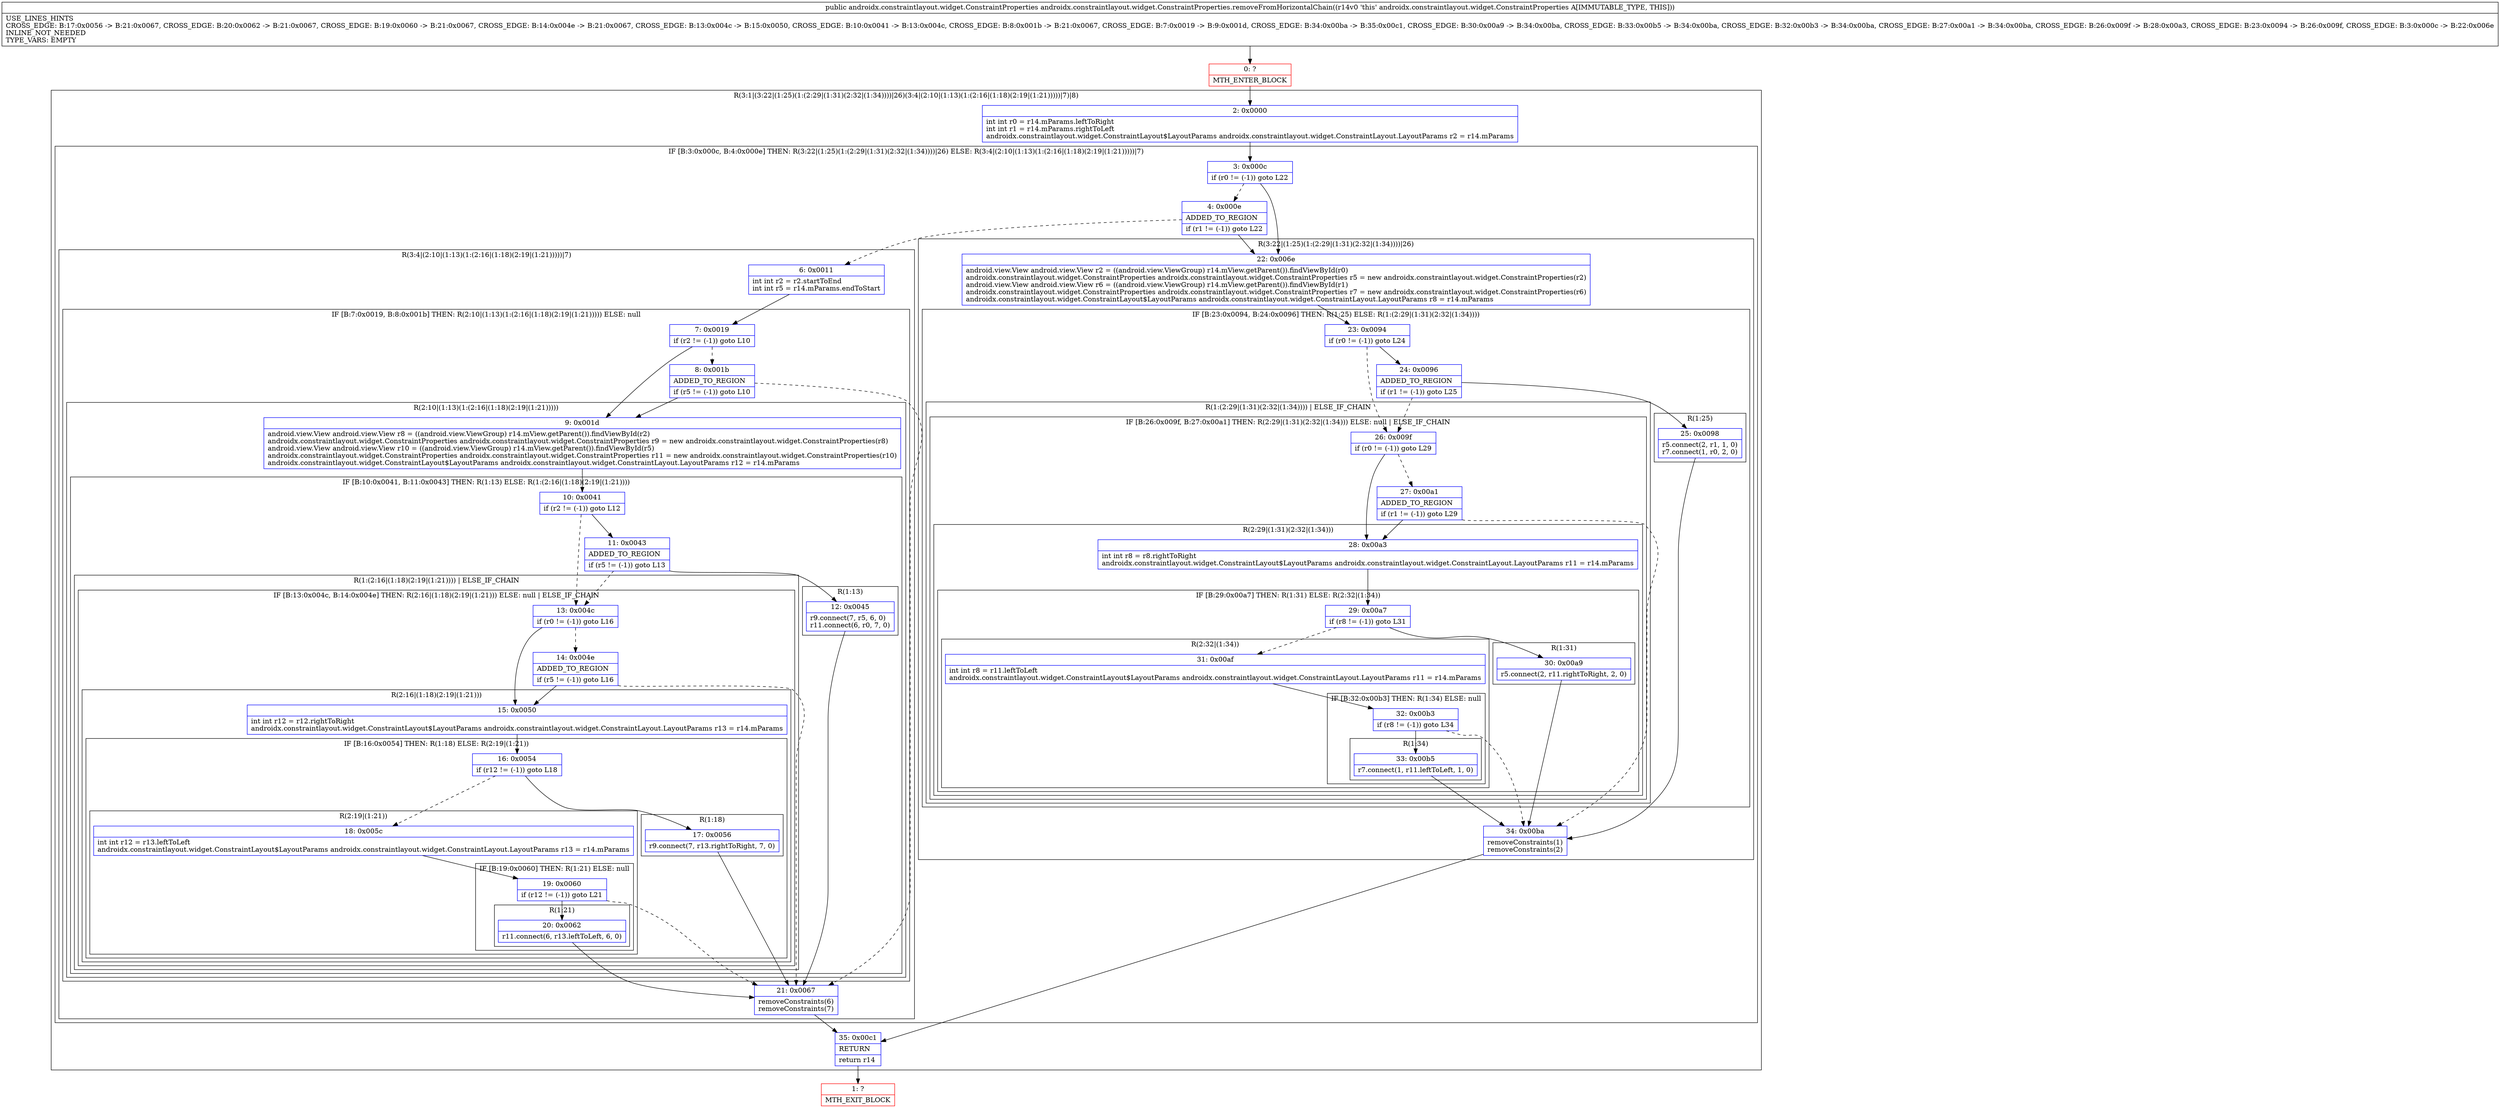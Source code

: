digraph "CFG forandroidx.constraintlayout.widget.ConstraintProperties.removeFromHorizontalChain()Landroidx\/constraintlayout\/widget\/ConstraintProperties;" {
subgraph cluster_Region_2064463661 {
label = "R(3:1|(3:22|(1:25)(1:(2:29|(1:31)(2:32|(1:34))))|26)(3:4|(2:10|(1:13)(1:(2:16|(1:18)(2:19|(1:21)))))|7)|8)";
node [shape=record,color=blue];
Node_2 [shape=record,label="{2\:\ 0x0000|int int r0 = r14.mParams.leftToRight\lint int r1 = r14.mParams.rightToLeft\landroidx.constraintlayout.widget.ConstraintLayout$LayoutParams androidx.constraintlayout.widget.ConstraintLayout.LayoutParams r2 = r14.mParams\l}"];
subgraph cluster_IfRegion_350317239 {
label = "IF [B:3:0x000c, B:4:0x000e] THEN: R(3:22|(1:25)(1:(2:29|(1:31)(2:32|(1:34))))|26) ELSE: R(3:4|(2:10|(1:13)(1:(2:16|(1:18)(2:19|(1:21)))))|7)";
node [shape=record,color=blue];
Node_3 [shape=record,label="{3\:\ 0x000c|if (r0 != (\-1)) goto L22\l}"];
Node_4 [shape=record,label="{4\:\ 0x000e|ADDED_TO_REGION\l|if (r1 != (\-1)) goto L22\l}"];
subgraph cluster_Region_150518583 {
label = "R(3:22|(1:25)(1:(2:29|(1:31)(2:32|(1:34))))|26)";
node [shape=record,color=blue];
Node_22 [shape=record,label="{22\:\ 0x006e|android.view.View android.view.View r2 = ((android.view.ViewGroup) r14.mView.getParent()).findViewById(r0)\landroidx.constraintlayout.widget.ConstraintProperties androidx.constraintlayout.widget.ConstraintProperties r5 = new androidx.constraintlayout.widget.ConstraintProperties(r2)\landroid.view.View android.view.View r6 = ((android.view.ViewGroup) r14.mView.getParent()).findViewById(r1)\landroidx.constraintlayout.widget.ConstraintProperties androidx.constraintlayout.widget.ConstraintProperties r7 = new androidx.constraintlayout.widget.ConstraintProperties(r6)\landroidx.constraintlayout.widget.ConstraintLayout$LayoutParams androidx.constraintlayout.widget.ConstraintLayout.LayoutParams r8 = r14.mParams\l}"];
subgraph cluster_IfRegion_1669707206 {
label = "IF [B:23:0x0094, B:24:0x0096] THEN: R(1:25) ELSE: R(1:(2:29|(1:31)(2:32|(1:34))))";
node [shape=record,color=blue];
Node_23 [shape=record,label="{23\:\ 0x0094|if (r0 != (\-1)) goto L24\l}"];
Node_24 [shape=record,label="{24\:\ 0x0096|ADDED_TO_REGION\l|if (r1 != (\-1)) goto L25\l}"];
subgraph cluster_Region_1898140356 {
label = "R(1:25)";
node [shape=record,color=blue];
Node_25 [shape=record,label="{25\:\ 0x0098|r5.connect(2, r1, 1, 0)\lr7.connect(1, r0, 2, 0)\l}"];
}
subgraph cluster_Region_223500883 {
label = "R(1:(2:29|(1:31)(2:32|(1:34)))) | ELSE_IF_CHAIN\l";
node [shape=record,color=blue];
subgraph cluster_IfRegion_1846033029 {
label = "IF [B:26:0x009f, B:27:0x00a1] THEN: R(2:29|(1:31)(2:32|(1:34))) ELSE: null | ELSE_IF_CHAIN\l";
node [shape=record,color=blue];
Node_26 [shape=record,label="{26\:\ 0x009f|if (r0 != (\-1)) goto L29\l}"];
Node_27 [shape=record,label="{27\:\ 0x00a1|ADDED_TO_REGION\l|if (r1 != (\-1)) goto L29\l}"];
subgraph cluster_Region_1249627393 {
label = "R(2:29|(1:31)(2:32|(1:34)))";
node [shape=record,color=blue];
Node_28 [shape=record,label="{28\:\ 0x00a3|int int r8 = r8.rightToRight\landroidx.constraintlayout.widget.ConstraintLayout$LayoutParams androidx.constraintlayout.widget.ConstraintLayout.LayoutParams r11 = r14.mParams\l}"];
subgraph cluster_IfRegion_938708010 {
label = "IF [B:29:0x00a7] THEN: R(1:31) ELSE: R(2:32|(1:34))";
node [shape=record,color=blue];
Node_29 [shape=record,label="{29\:\ 0x00a7|if (r8 != (\-1)) goto L31\l}"];
subgraph cluster_Region_690793237 {
label = "R(1:31)";
node [shape=record,color=blue];
Node_30 [shape=record,label="{30\:\ 0x00a9|r5.connect(2, r11.rightToRight, 2, 0)\l}"];
}
subgraph cluster_Region_2068577730 {
label = "R(2:32|(1:34))";
node [shape=record,color=blue];
Node_31 [shape=record,label="{31\:\ 0x00af|int int r8 = r11.leftToLeft\landroidx.constraintlayout.widget.ConstraintLayout$LayoutParams androidx.constraintlayout.widget.ConstraintLayout.LayoutParams r11 = r14.mParams\l}"];
subgraph cluster_IfRegion_1453357234 {
label = "IF [B:32:0x00b3] THEN: R(1:34) ELSE: null";
node [shape=record,color=blue];
Node_32 [shape=record,label="{32\:\ 0x00b3|if (r8 != (\-1)) goto L34\l}"];
subgraph cluster_Region_719385797 {
label = "R(1:34)";
node [shape=record,color=blue];
Node_33 [shape=record,label="{33\:\ 0x00b5|r7.connect(1, r11.leftToLeft, 1, 0)\l}"];
}
}
}
}
}
}
}
}
Node_34 [shape=record,label="{34\:\ 0x00ba|removeConstraints(1)\lremoveConstraints(2)\l}"];
}
subgraph cluster_Region_106915145 {
label = "R(3:4|(2:10|(1:13)(1:(2:16|(1:18)(2:19|(1:21)))))|7)";
node [shape=record,color=blue];
Node_6 [shape=record,label="{6\:\ 0x0011|int int r2 = r2.startToEnd\lint int r5 = r14.mParams.endToStart\l}"];
subgraph cluster_IfRegion_1118282914 {
label = "IF [B:7:0x0019, B:8:0x001b] THEN: R(2:10|(1:13)(1:(2:16|(1:18)(2:19|(1:21))))) ELSE: null";
node [shape=record,color=blue];
Node_7 [shape=record,label="{7\:\ 0x0019|if (r2 != (\-1)) goto L10\l}"];
Node_8 [shape=record,label="{8\:\ 0x001b|ADDED_TO_REGION\l|if (r5 != (\-1)) goto L10\l}"];
subgraph cluster_Region_1772020224 {
label = "R(2:10|(1:13)(1:(2:16|(1:18)(2:19|(1:21)))))";
node [shape=record,color=blue];
Node_9 [shape=record,label="{9\:\ 0x001d|android.view.View android.view.View r8 = ((android.view.ViewGroup) r14.mView.getParent()).findViewById(r2)\landroidx.constraintlayout.widget.ConstraintProperties androidx.constraintlayout.widget.ConstraintProperties r9 = new androidx.constraintlayout.widget.ConstraintProperties(r8)\landroid.view.View android.view.View r10 = ((android.view.ViewGroup) r14.mView.getParent()).findViewById(r5)\landroidx.constraintlayout.widget.ConstraintProperties androidx.constraintlayout.widget.ConstraintProperties r11 = new androidx.constraintlayout.widget.ConstraintProperties(r10)\landroidx.constraintlayout.widget.ConstraintLayout$LayoutParams androidx.constraintlayout.widget.ConstraintLayout.LayoutParams r12 = r14.mParams\l}"];
subgraph cluster_IfRegion_1302312732 {
label = "IF [B:10:0x0041, B:11:0x0043] THEN: R(1:13) ELSE: R(1:(2:16|(1:18)(2:19|(1:21))))";
node [shape=record,color=blue];
Node_10 [shape=record,label="{10\:\ 0x0041|if (r2 != (\-1)) goto L12\l}"];
Node_11 [shape=record,label="{11\:\ 0x0043|ADDED_TO_REGION\l|if (r5 != (\-1)) goto L13\l}"];
subgraph cluster_Region_602146160 {
label = "R(1:13)";
node [shape=record,color=blue];
Node_12 [shape=record,label="{12\:\ 0x0045|r9.connect(7, r5, 6, 0)\lr11.connect(6, r0, 7, 0)\l}"];
}
subgraph cluster_Region_2036038477 {
label = "R(1:(2:16|(1:18)(2:19|(1:21)))) | ELSE_IF_CHAIN\l";
node [shape=record,color=blue];
subgraph cluster_IfRegion_1837215567 {
label = "IF [B:13:0x004c, B:14:0x004e] THEN: R(2:16|(1:18)(2:19|(1:21))) ELSE: null | ELSE_IF_CHAIN\l";
node [shape=record,color=blue];
Node_13 [shape=record,label="{13\:\ 0x004c|if (r0 != (\-1)) goto L16\l}"];
Node_14 [shape=record,label="{14\:\ 0x004e|ADDED_TO_REGION\l|if (r5 != (\-1)) goto L16\l}"];
subgraph cluster_Region_2042783486 {
label = "R(2:16|(1:18)(2:19|(1:21)))";
node [shape=record,color=blue];
Node_15 [shape=record,label="{15\:\ 0x0050|int int r12 = r12.rightToRight\landroidx.constraintlayout.widget.ConstraintLayout$LayoutParams androidx.constraintlayout.widget.ConstraintLayout.LayoutParams r13 = r14.mParams\l}"];
subgraph cluster_IfRegion_1230313869 {
label = "IF [B:16:0x0054] THEN: R(1:18) ELSE: R(2:19|(1:21))";
node [shape=record,color=blue];
Node_16 [shape=record,label="{16\:\ 0x0054|if (r12 != (\-1)) goto L18\l}"];
subgraph cluster_Region_414135285 {
label = "R(1:18)";
node [shape=record,color=blue];
Node_17 [shape=record,label="{17\:\ 0x0056|r9.connect(7, r13.rightToRight, 7, 0)\l}"];
}
subgraph cluster_Region_671394761 {
label = "R(2:19|(1:21))";
node [shape=record,color=blue];
Node_18 [shape=record,label="{18\:\ 0x005c|int int r12 = r13.leftToLeft\landroidx.constraintlayout.widget.ConstraintLayout$LayoutParams androidx.constraintlayout.widget.ConstraintLayout.LayoutParams r13 = r14.mParams\l}"];
subgraph cluster_IfRegion_1603693961 {
label = "IF [B:19:0x0060] THEN: R(1:21) ELSE: null";
node [shape=record,color=blue];
Node_19 [shape=record,label="{19\:\ 0x0060|if (r12 != (\-1)) goto L21\l}"];
subgraph cluster_Region_1733428982 {
label = "R(1:21)";
node [shape=record,color=blue];
Node_20 [shape=record,label="{20\:\ 0x0062|r11.connect(6, r13.leftToLeft, 6, 0)\l}"];
}
}
}
}
}
}
}
}
}
}
Node_21 [shape=record,label="{21\:\ 0x0067|removeConstraints(6)\lremoveConstraints(7)\l}"];
}
}
Node_35 [shape=record,label="{35\:\ 0x00c1|RETURN\l|return r14\l}"];
}
Node_0 [shape=record,color=red,label="{0\:\ ?|MTH_ENTER_BLOCK\l}"];
Node_1 [shape=record,color=red,label="{1\:\ ?|MTH_EXIT_BLOCK\l}"];
MethodNode[shape=record,label="{public androidx.constraintlayout.widget.ConstraintProperties androidx.constraintlayout.widget.ConstraintProperties.removeFromHorizontalChain((r14v0 'this' androidx.constraintlayout.widget.ConstraintProperties A[IMMUTABLE_TYPE, THIS]))  | USE_LINES_HINTS\lCROSS_EDGE: B:17:0x0056 \-\> B:21:0x0067, CROSS_EDGE: B:20:0x0062 \-\> B:21:0x0067, CROSS_EDGE: B:19:0x0060 \-\> B:21:0x0067, CROSS_EDGE: B:14:0x004e \-\> B:21:0x0067, CROSS_EDGE: B:13:0x004c \-\> B:15:0x0050, CROSS_EDGE: B:10:0x0041 \-\> B:13:0x004c, CROSS_EDGE: B:8:0x001b \-\> B:21:0x0067, CROSS_EDGE: B:7:0x0019 \-\> B:9:0x001d, CROSS_EDGE: B:34:0x00ba \-\> B:35:0x00c1, CROSS_EDGE: B:30:0x00a9 \-\> B:34:0x00ba, CROSS_EDGE: B:33:0x00b5 \-\> B:34:0x00ba, CROSS_EDGE: B:32:0x00b3 \-\> B:34:0x00ba, CROSS_EDGE: B:27:0x00a1 \-\> B:34:0x00ba, CROSS_EDGE: B:26:0x009f \-\> B:28:0x00a3, CROSS_EDGE: B:23:0x0094 \-\> B:26:0x009f, CROSS_EDGE: B:3:0x000c \-\> B:22:0x006e\lINLINE_NOT_NEEDED\lTYPE_VARS: EMPTY\l}"];
MethodNode -> Node_0;Node_2 -> Node_3;
Node_3 -> Node_4[style=dashed];
Node_3 -> Node_22;
Node_4 -> Node_6[style=dashed];
Node_4 -> Node_22;
Node_22 -> Node_23;
Node_23 -> Node_24;
Node_23 -> Node_26[style=dashed];
Node_24 -> Node_25;
Node_24 -> Node_26[style=dashed];
Node_25 -> Node_34;
Node_26 -> Node_27[style=dashed];
Node_26 -> Node_28;
Node_27 -> Node_28;
Node_27 -> Node_34[style=dashed];
Node_28 -> Node_29;
Node_29 -> Node_30;
Node_29 -> Node_31[style=dashed];
Node_30 -> Node_34;
Node_31 -> Node_32;
Node_32 -> Node_33;
Node_32 -> Node_34[style=dashed];
Node_33 -> Node_34;
Node_34 -> Node_35;
Node_6 -> Node_7;
Node_7 -> Node_8[style=dashed];
Node_7 -> Node_9;
Node_8 -> Node_9;
Node_8 -> Node_21[style=dashed];
Node_9 -> Node_10;
Node_10 -> Node_11;
Node_10 -> Node_13[style=dashed];
Node_11 -> Node_12;
Node_11 -> Node_13[style=dashed];
Node_12 -> Node_21;
Node_13 -> Node_14[style=dashed];
Node_13 -> Node_15;
Node_14 -> Node_15;
Node_14 -> Node_21[style=dashed];
Node_15 -> Node_16;
Node_16 -> Node_17;
Node_16 -> Node_18[style=dashed];
Node_17 -> Node_21;
Node_18 -> Node_19;
Node_19 -> Node_20;
Node_19 -> Node_21[style=dashed];
Node_20 -> Node_21;
Node_21 -> Node_35;
Node_35 -> Node_1;
Node_0 -> Node_2;
}

